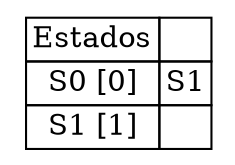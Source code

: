 graph G {rankdir=LR;node [shape = plaintext];nextTable [label = <<table border="0" cellborder="1" cellspacing="0"><tr><td>Estados</td><td>
</td></tr><tr><td>S0 [0]</td><td>S1</td></tr><tr><td>S1 [1]</td><td></td></tr></table>>];}